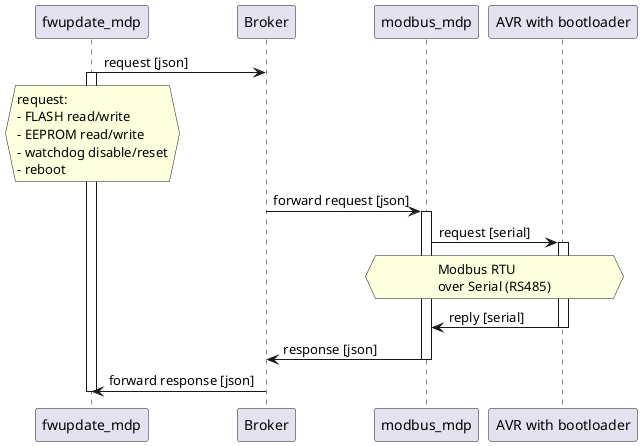 @startuml firmware_update
participant fwupdate_mdp
participant Broker
participant modbus_mdp
participant "AVR with bootloader" as modbus_c

fwupdate_mdp -> Broker: request [json]

hnote over fwupdate_mdp
request:
- FLASH read/write
- EEPROM read/write
- watchdog disable/reset
- reboot
end note

activate fwupdate_mdp
Broker -> modbus_mdp: forward request [json]
activate modbus_mdp

modbus_mdp -> modbus_c: request [serial]
activate modbus_c

hnote over modbus_mdp, modbus_c
Modbus RTU
over Serial (RS485)
end note

modbus_c -> modbus_mdp: reply [serial]
deactivate modbus_c

modbus_mdp -> Broker: response [json]
deactivate modbus_mdp
Broker -> fwupdate_mdp: forward response [json]
deactivate fwupdate_mdp
@enduml
